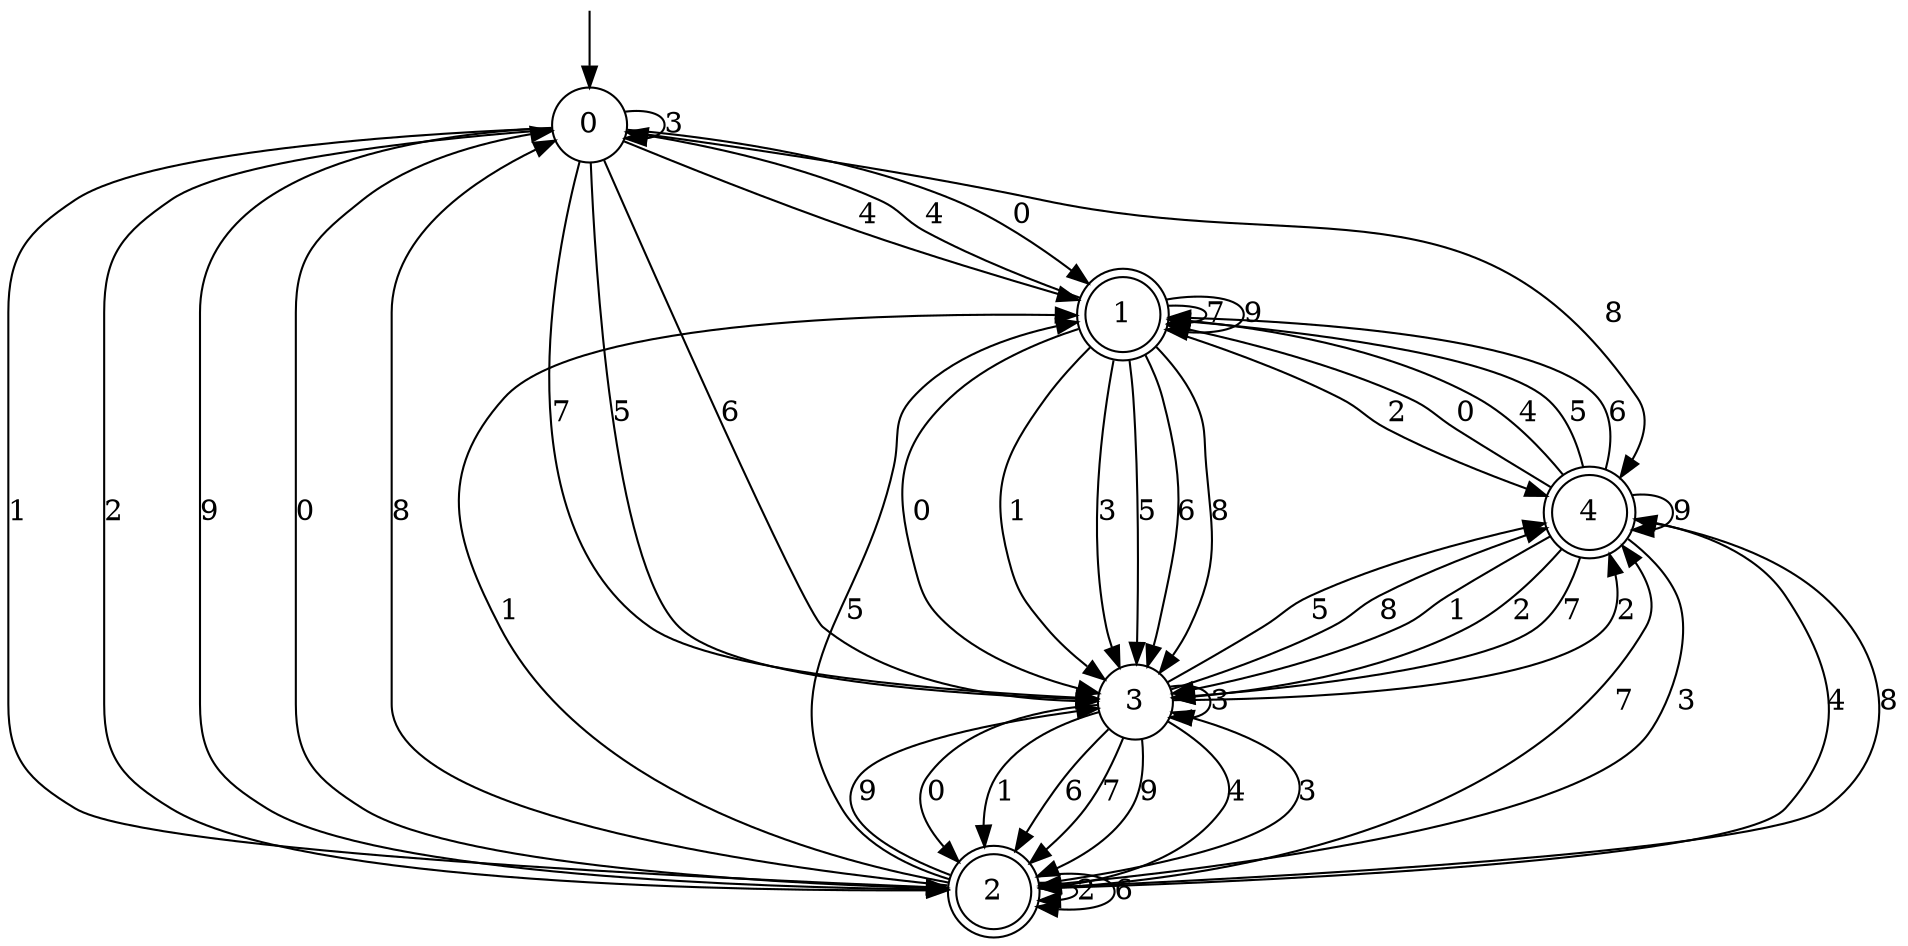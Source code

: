 digraph g {

	s0 [shape="circle" label="0"];
	s1 [shape="doublecircle" label="1"];
	s2 [shape="doublecircle" label="2"];
	s3 [shape="circle" label="3"];
	s4 [shape="doublecircle" label="4"];
	s0 -> s1 [label="0"];
	s0 -> s2 [label="1"];
	s0 -> s2 [label="2"];
	s0 -> s0 [label="3"];
	s0 -> s1 [label="4"];
	s0 -> s3 [label="5"];
	s0 -> s3 [label="6"];
	s0 -> s3 [label="7"];
	s0 -> s4 [label="8"];
	s0 -> s2 [label="9"];
	s1 -> s3 [label="0"];
	s1 -> s3 [label="1"];
	s1 -> s4 [label="2"];
	s1 -> s3 [label="3"];
	s1 -> s0 [label="4"];
	s1 -> s3 [label="5"];
	s1 -> s3 [label="6"];
	s1 -> s1 [label="7"];
	s1 -> s3 [label="8"];
	s1 -> s1 [label="9"];
	s2 -> s0 [label="0"];
	s2 -> s1 [label="1"];
	s2 -> s2 [label="2"];
	s2 -> s3 [label="3"];
	s2 -> s4 [label="4"];
	s2 -> s1 [label="5"];
	s2 -> s2 [label="6"];
	s2 -> s4 [label="7"];
	s2 -> s0 [label="8"];
	s2 -> s3 [label="9"];
	s3 -> s2 [label="0"];
	s3 -> s2 [label="1"];
	s3 -> s4 [label="2"];
	s3 -> s3 [label="3"];
	s3 -> s2 [label="4"];
	s3 -> s4 [label="5"];
	s3 -> s2 [label="6"];
	s3 -> s2 [label="7"];
	s3 -> s4 [label="8"];
	s3 -> s2 [label="9"];
	s4 -> s1 [label="0"];
	s4 -> s3 [label="1"];
	s4 -> s3 [label="2"];
	s4 -> s2 [label="3"];
	s4 -> s1 [label="4"];
	s4 -> s1 [label="5"];
	s4 -> s1 [label="6"];
	s4 -> s3 [label="7"];
	s4 -> s2 [label="8"];
	s4 -> s4 [label="9"];

__start0 [label="" shape="none" width="0" height="0"];
__start0 -> s0;

}
